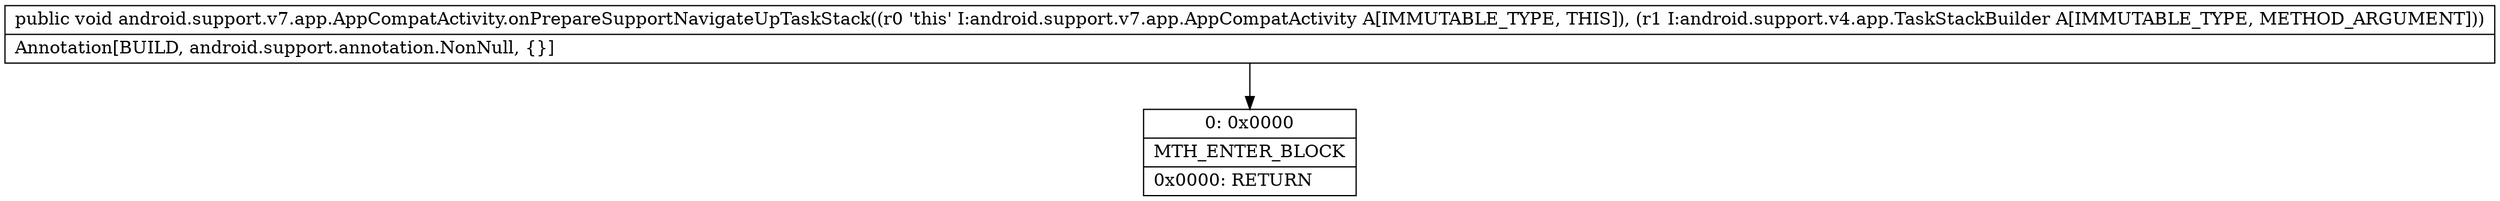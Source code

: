 digraph "CFG forandroid.support.v7.app.AppCompatActivity.onPrepareSupportNavigateUpTaskStack(Landroid\/support\/v4\/app\/TaskStackBuilder;)V" {
Node_0 [shape=record,label="{0\:\ 0x0000|MTH_ENTER_BLOCK\l|0x0000: RETURN   \l}"];
MethodNode[shape=record,label="{public void android.support.v7.app.AppCompatActivity.onPrepareSupportNavigateUpTaskStack((r0 'this' I:android.support.v7.app.AppCompatActivity A[IMMUTABLE_TYPE, THIS]), (r1 I:android.support.v4.app.TaskStackBuilder A[IMMUTABLE_TYPE, METHOD_ARGUMENT]))  | Annotation[BUILD, android.support.annotation.NonNull, \{\}]\l}"];
MethodNode -> Node_0;
}

